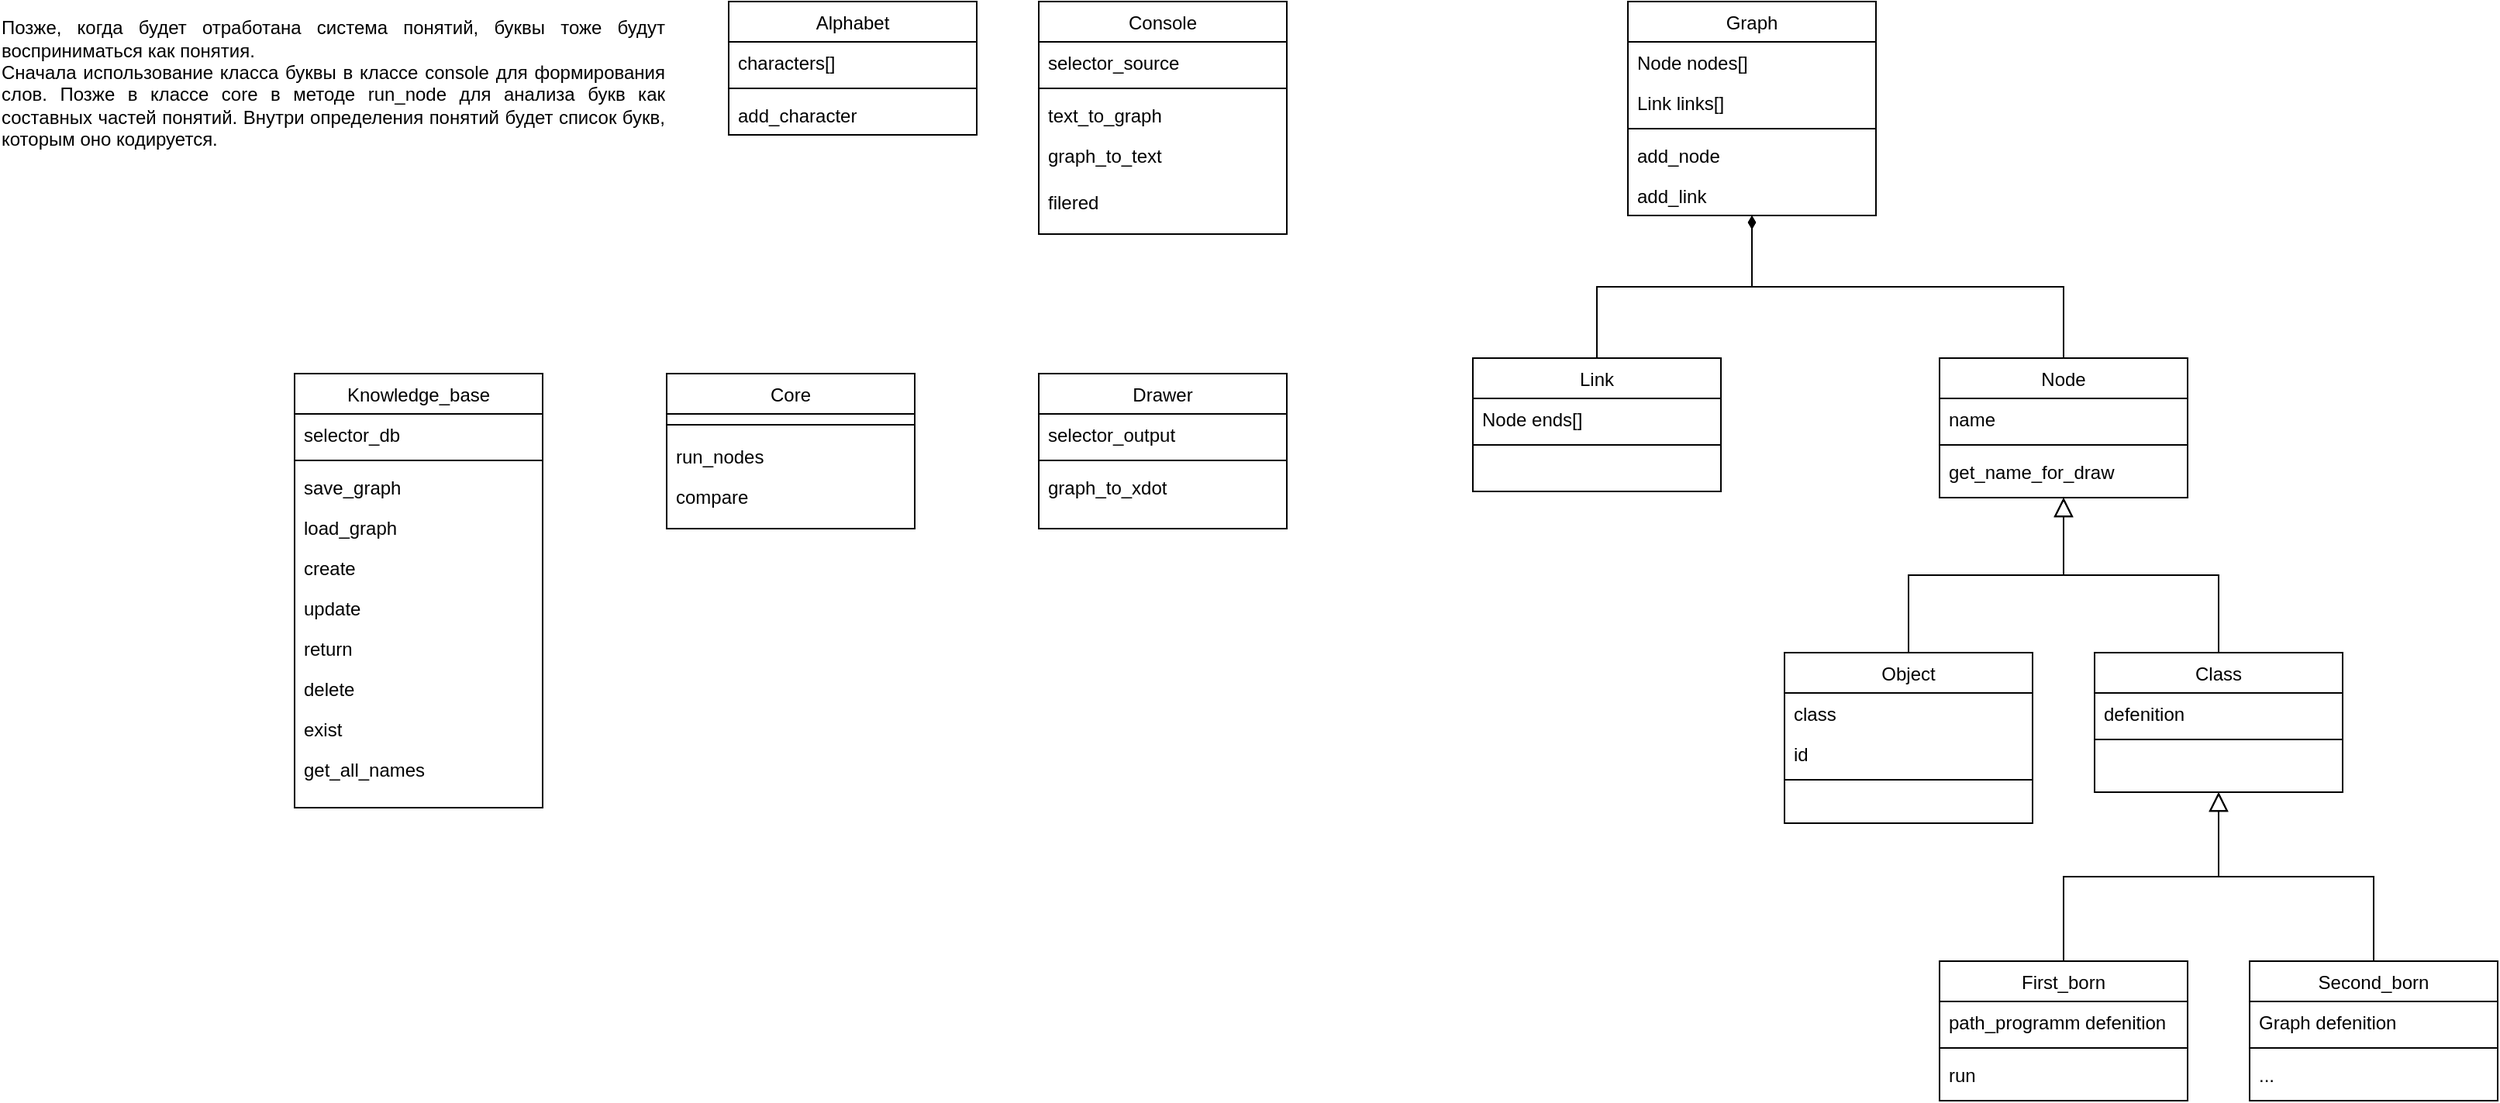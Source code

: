 <mxfile version="23.1.1" type="device">
  <diagram id="C5RBs43oDa-KdzZeNtuy" name="Page-1">
    <mxGraphModel dx="2261" dy="821" grid="1" gridSize="10" guides="1" tooltips="1" connect="1" arrows="1" fold="1" page="1" pageScale="1" pageWidth="827" pageHeight="1169" math="0" shadow="0">
      <root>
        <mxCell id="WIyWlLk6GJQsqaUBKTNV-0" />
        <mxCell id="WIyWlLk6GJQsqaUBKTNV-1" parent="WIyWlLk6GJQsqaUBKTNV-0" />
        <mxCell id="HpWQdqiVwUuw68csxTgn-7" value="Core" style="swimlane;fontStyle=0;align=center;verticalAlign=top;childLayout=stackLayout;horizontal=1;startSize=26;horizontalStack=0;resizeParent=1;resizeLast=0;collapsible=1;marginBottom=0;rounded=0;shadow=0;strokeWidth=1;" parent="WIyWlLk6GJQsqaUBKTNV-1" vertex="1">
          <mxGeometry x="360" y="280" width="160" height="100" as="geometry">
            <mxRectangle x="340" y="380" width="170" height="26" as="alternateBounds" />
          </mxGeometry>
        </mxCell>
        <mxCell id="HpWQdqiVwUuw68csxTgn-9" value="" style="line;html=1;strokeWidth=1;align=left;verticalAlign=middle;spacingTop=-1;spacingLeft=3;spacingRight=3;rotatable=0;labelPosition=right;points=[];portConstraint=eastwest;" parent="HpWQdqiVwUuw68csxTgn-7" vertex="1">
          <mxGeometry y="26" width="160" height="14" as="geometry" />
        </mxCell>
        <mxCell id="HHCs7W3VH8ZlQLv5hti0-10" value="run_nodes" style="text;align=left;verticalAlign=top;spacingLeft=4;spacingRight=4;overflow=hidden;rotatable=0;points=[[0,0.5],[1,0.5]];portConstraint=eastwest;" parent="HpWQdqiVwUuw68csxTgn-7" vertex="1">
          <mxGeometry y="40" width="160" height="26" as="geometry" />
        </mxCell>
        <mxCell id="HHCs7W3VH8ZlQLv5hti0-13" value="compare" style="text;align=left;verticalAlign=top;spacingLeft=4;spacingRight=4;overflow=hidden;rotatable=0;points=[[0,0.5],[1,0.5]];portConstraint=eastwest;" parent="HpWQdqiVwUuw68csxTgn-7" vertex="1">
          <mxGeometry y="66" width="160" height="26" as="geometry" />
        </mxCell>
        <mxCell id="HpWQdqiVwUuw68csxTgn-21" value="Alphabet" style="swimlane;fontStyle=0;align=center;verticalAlign=top;childLayout=stackLayout;horizontal=1;startSize=26;horizontalStack=0;resizeParent=1;resizeLast=0;collapsible=1;marginBottom=0;rounded=0;shadow=0;strokeWidth=1;" parent="WIyWlLk6GJQsqaUBKTNV-1" vertex="1">
          <mxGeometry x="400" y="40" width="160" height="86" as="geometry">
            <mxRectangle x="340" y="380" width="170" height="26" as="alternateBounds" />
          </mxGeometry>
        </mxCell>
        <mxCell id="HpWQdqiVwUuw68csxTgn-22" value="characters[]" style="text;align=left;verticalAlign=top;spacingLeft=4;spacingRight=4;overflow=hidden;rotatable=0;points=[[0,0.5],[1,0.5]];portConstraint=eastwest;" parent="HpWQdqiVwUuw68csxTgn-21" vertex="1">
          <mxGeometry y="26" width="160" height="26" as="geometry" />
        </mxCell>
        <mxCell id="HpWQdqiVwUuw68csxTgn-23" value="" style="line;html=1;strokeWidth=1;align=left;verticalAlign=middle;spacingTop=-1;spacingLeft=3;spacingRight=3;rotatable=0;labelPosition=right;points=[];portConstraint=eastwest;" parent="HpWQdqiVwUuw68csxTgn-21" vertex="1">
          <mxGeometry y="52" width="160" height="8" as="geometry" />
        </mxCell>
        <mxCell id="HpWQdqiVwUuw68csxTgn-24" value="add_character" style="text;align=left;verticalAlign=top;spacingLeft=4;spacingRight=4;overflow=hidden;rotatable=0;points=[[0,0.5],[1,0.5]];portConstraint=eastwest;" parent="HpWQdqiVwUuw68csxTgn-21" vertex="1">
          <mxGeometry y="60" width="160" height="26" as="geometry" />
        </mxCell>
        <mxCell id="HpWQdqiVwUuw68csxTgn-33" value="Drawer" style="swimlane;fontStyle=0;align=center;verticalAlign=top;childLayout=stackLayout;horizontal=1;startSize=26;horizontalStack=0;resizeParent=1;resizeLast=0;collapsible=1;marginBottom=0;rounded=0;shadow=0;strokeWidth=1;" parent="WIyWlLk6GJQsqaUBKTNV-1" vertex="1">
          <mxGeometry x="600" y="280" width="160" height="100" as="geometry">
            <mxRectangle x="340" y="380" width="170" height="26" as="alternateBounds" />
          </mxGeometry>
        </mxCell>
        <mxCell id="FjaXNkzj6DpsU5c5NcDi-9" value="selector_output" style="text;align=left;verticalAlign=top;spacingLeft=4;spacingRight=4;overflow=hidden;rotatable=0;points=[[0,0.5],[1,0.5]];portConstraint=eastwest;" vertex="1" parent="HpWQdqiVwUuw68csxTgn-33">
          <mxGeometry y="26" width="160" height="26" as="geometry" />
        </mxCell>
        <mxCell id="HpWQdqiVwUuw68csxTgn-35" value="" style="line;html=1;strokeWidth=1;align=left;verticalAlign=middle;spacingTop=-1;spacingLeft=3;spacingRight=3;rotatable=0;labelPosition=right;points=[];portConstraint=eastwest;" parent="HpWQdqiVwUuw68csxTgn-33" vertex="1">
          <mxGeometry y="52" width="160" height="8" as="geometry" />
        </mxCell>
        <mxCell id="HHCs7W3VH8ZlQLv5hti0-5" value="graph_to_xdot" style="text;align=left;verticalAlign=top;spacingLeft=4;spacingRight=4;overflow=hidden;rotatable=0;points=[[0,0.5],[1,0.5]];portConstraint=eastwest;" parent="HpWQdqiVwUuw68csxTgn-33" vertex="1">
          <mxGeometry y="60" width="160" height="26" as="geometry" />
        </mxCell>
        <mxCell id="HpWQdqiVwUuw68csxTgn-36" value="Knowledge_base" style="swimlane;fontStyle=0;align=center;verticalAlign=top;childLayout=stackLayout;horizontal=1;startSize=26;horizontalStack=0;resizeParent=1;resizeLast=0;collapsible=1;marginBottom=0;rounded=0;shadow=0;strokeWidth=1;" parent="WIyWlLk6GJQsqaUBKTNV-1" vertex="1">
          <mxGeometry x="120" y="280" width="160" height="280" as="geometry">
            <mxRectangle x="340" y="380" width="170" height="26" as="alternateBounds" />
          </mxGeometry>
        </mxCell>
        <mxCell id="HHCs7W3VH8ZlQLv5hti0-19" value="selector_db" style="text;align=left;verticalAlign=top;spacingLeft=4;spacingRight=4;overflow=hidden;rotatable=0;points=[[0,0.5],[1,0.5]];portConstraint=eastwest;" parent="HpWQdqiVwUuw68csxTgn-36" vertex="1">
          <mxGeometry y="26" width="160" height="26" as="geometry" />
        </mxCell>
        <mxCell id="HpWQdqiVwUuw68csxTgn-38" value="" style="line;html=1;strokeWidth=1;align=left;verticalAlign=middle;spacingTop=-1;spacingLeft=3;spacingRight=3;rotatable=0;labelPosition=right;points=[];portConstraint=eastwest;" parent="HpWQdqiVwUuw68csxTgn-36" vertex="1">
          <mxGeometry y="52" width="160" height="8" as="geometry" />
        </mxCell>
        <mxCell id="FjaXNkzj6DpsU5c5NcDi-6" value="save_graph" style="text;align=left;verticalAlign=top;spacingLeft=4;spacingRight=4;overflow=hidden;rotatable=0;points=[[0,0.5],[1,0.5]];portConstraint=eastwest;" vertex="1" parent="HpWQdqiVwUuw68csxTgn-36">
          <mxGeometry y="60" width="160" height="26" as="geometry" />
        </mxCell>
        <mxCell id="FjaXNkzj6DpsU5c5NcDi-7" value="load_graph" style="text;align=left;verticalAlign=top;spacingLeft=4;spacingRight=4;overflow=hidden;rotatable=0;points=[[0,0.5],[1,0.5]];portConstraint=eastwest;" vertex="1" parent="HpWQdqiVwUuw68csxTgn-36">
          <mxGeometry y="86" width="160" height="26" as="geometry" />
        </mxCell>
        <mxCell id="HHCs7W3VH8ZlQLv5hti0-18" value="create" style="text;align=left;verticalAlign=top;spacingLeft=4;spacingRight=4;overflow=hidden;rotatable=0;points=[[0,0.5],[1,0.5]];portConstraint=eastwest;" parent="HpWQdqiVwUuw68csxTgn-36" vertex="1">
          <mxGeometry y="112" width="160" height="26" as="geometry" />
        </mxCell>
        <mxCell id="HHCs7W3VH8ZlQLv5hti0-21" value="update" style="text;align=left;verticalAlign=top;spacingLeft=4;spacingRight=4;overflow=hidden;rotatable=0;points=[[0,0.5],[1,0.5]];portConstraint=eastwest;" parent="HpWQdqiVwUuw68csxTgn-36" vertex="1">
          <mxGeometry y="138" width="160" height="26" as="geometry" />
        </mxCell>
        <mxCell id="HHCs7W3VH8ZlQLv5hti0-20" value="return" style="text;align=left;verticalAlign=top;spacingLeft=4;spacingRight=4;overflow=hidden;rotatable=0;points=[[0,0.5],[1,0.5]];portConstraint=eastwest;" parent="HpWQdqiVwUuw68csxTgn-36" vertex="1">
          <mxGeometry y="164" width="160" height="26" as="geometry" />
        </mxCell>
        <mxCell id="HHCs7W3VH8ZlQLv5hti0-22" value="delete" style="text;align=left;verticalAlign=top;spacingLeft=4;spacingRight=4;overflow=hidden;rotatable=0;points=[[0,0.5],[1,0.5]];portConstraint=eastwest;" parent="HpWQdqiVwUuw68csxTgn-36" vertex="1">
          <mxGeometry y="190" width="160" height="26" as="geometry" />
        </mxCell>
        <mxCell id="HHCs7W3VH8ZlQLv5hti0-23" value="exist" style="text;align=left;verticalAlign=top;spacingLeft=4;spacingRight=4;overflow=hidden;rotatable=0;points=[[0,0.5],[1,0.5]];portConstraint=eastwest;" parent="HpWQdqiVwUuw68csxTgn-36" vertex="1">
          <mxGeometry y="216" width="160" height="26" as="geometry" />
        </mxCell>
        <mxCell id="HHCs7W3VH8ZlQLv5hti0-24" value="get_all_names" style="text;align=left;verticalAlign=top;spacingLeft=4;spacingRight=4;overflow=hidden;rotatable=0;points=[[0,0.5],[1,0.5]];portConstraint=eastwest;" parent="HpWQdqiVwUuw68csxTgn-36" vertex="1">
          <mxGeometry y="242" width="160" height="38" as="geometry" />
        </mxCell>
        <mxCell id="HHCs7W3VH8ZlQLv5hti0-1" value="Console" style="swimlane;fontStyle=0;align=center;verticalAlign=top;childLayout=stackLayout;horizontal=1;startSize=26;horizontalStack=0;resizeParent=1;resizeLast=0;collapsible=1;marginBottom=0;rounded=0;shadow=0;strokeWidth=1;" parent="WIyWlLk6GJQsqaUBKTNV-1" vertex="1">
          <mxGeometry x="600" y="40" width="160" height="150" as="geometry">
            <mxRectangle x="340" y="380" width="170" height="26" as="alternateBounds" />
          </mxGeometry>
        </mxCell>
        <mxCell id="FjaXNkzj6DpsU5c5NcDi-11" value="selector_source" style="text;align=left;verticalAlign=top;spacingLeft=4;spacingRight=4;overflow=hidden;rotatable=0;points=[[0,0.5],[1,0.5]];portConstraint=eastwest;" vertex="1" parent="HHCs7W3VH8ZlQLv5hti0-1">
          <mxGeometry y="26" width="160" height="26" as="geometry" />
        </mxCell>
        <mxCell id="HHCs7W3VH8ZlQLv5hti0-3" value="" style="line;html=1;strokeWidth=1;align=left;verticalAlign=middle;spacingTop=-1;spacingLeft=3;spacingRight=3;rotatable=0;labelPosition=right;points=[];portConstraint=eastwest;" parent="HHCs7W3VH8ZlQLv5hti0-1" vertex="1">
          <mxGeometry y="52" width="160" height="8" as="geometry" />
        </mxCell>
        <mxCell id="HHCs7W3VH8ZlQLv5hti0-4" value="text_to_graph" style="text;align=left;verticalAlign=top;spacingLeft=4;spacingRight=4;overflow=hidden;rotatable=0;points=[[0,0.5],[1,0.5]];portConstraint=eastwest;" parent="HHCs7W3VH8ZlQLv5hti0-1" vertex="1">
          <mxGeometry y="60" width="160" height="26" as="geometry" />
        </mxCell>
        <mxCell id="HHCs7W3VH8ZlQLv5hti0-7" value="graph_to_text" style="text;align=left;verticalAlign=top;spacingLeft=4;spacingRight=4;overflow=hidden;rotatable=0;points=[[0,0.5],[1,0.5]];portConstraint=eastwest;" parent="HHCs7W3VH8ZlQLv5hti0-1" vertex="1">
          <mxGeometry y="86" width="160" height="30" as="geometry" />
        </mxCell>
        <mxCell id="HHCs7W3VH8ZlQLv5hti0-34" value="filered" style="text;align=left;verticalAlign=top;spacingLeft=4;spacingRight=4;overflow=hidden;rotatable=0;points=[[0,0.5],[1,0.5]];portConstraint=eastwest;" parent="HHCs7W3VH8ZlQLv5hti0-1" vertex="1">
          <mxGeometry y="116" width="160" height="34" as="geometry" />
        </mxCell>
        <mxCell id="HHCs7W3VH8ZlQLv5hti0-37" value="&lt;div style=&quot;text-align: justify;&quot;&gt;&lt;span style=&quot;background-color: initial;&quot;&gt;Позже, когда будет отработана система понятий, буквы тоже будут восприниматься как понятия.&lt;/span&gt;&lt;/div&gt;&lt;span style=&quot;&quot;&gt;&lt;div style=&quot;text-align: justify;&quot;&gt;&lt;span style=&quot;background-color: initial;&quot;&gt;Сначала использование класса буквы в классе console для формирования слов. Позже в классе core в методе run_node для анализа букв как составных частей понятий. Внутри определения понятий будет список букв, которым оно кодируется.&amp;nbsp;&lt;/span&gt;&lt;/div&gt;&lt;div style=&quot;text-align: justify;&quot;&gt;&lt;br&gt;&lt;/div&gt;&lt;/span&gt;" style="text;html=1;strokeColor=none;fillColor=none;align=center;verticalAlign=middle;whiteSpace=wrap;rounded=0;" parent="WIyWlLk6GJQsqaUBKTNV-1" vertex="1">
          <mxGeometry x="-70" y="40" width="430" height="120" as="geometry" />
        </mxCell>
        <mxCell id="FjaXNkzj6DpsU5c5NcDi-4" value="" style="group" vertex="1" connectable="0" parent="WIyWlLk6GJQsqaUBKTNV-1">
          <mxGeometry x="880" y="40" width="661" height="709" as="geometry" />
        </mxCell>
        <mxCell id="HpWQdqiVwUuw68csxTgn-17" value="Graph" style="swimlane;fontStyle=0;align=center;verticalAlign=top;childLayout=stackLayout;horizontal=1;startSize=26;horizontalStack=0;resizeParent=1;resizeLast=0;collapsible=1;marginBottom=0;rounded=0;shadow=0;strokeWidth=1;" parent="FjaXNkzj6DpsU5c5NcDi-4" vertex="1">
          <mxGeometry x="100" width="160" height="138" as="geometry">
            <mxRectangle x="340" y="380" width="170" height="26" as="alternateBounds" />
          </mxGeometry>
        </mxCell>
        <mxCell id="HpWQdqiVwUuw68csxTgn-18" value="Node nodes[]" style="text;align=left;verticalAlign=top;spacingLeft=4;spacingRight=4;overflow=hidden;rotatable=0;points=[[0,0.5],[1,0.5]];portConstraint=eastwest;" parent="HpWQdqiVwUuw68csxTgn-17" vertex="1">
          <mxGeometry y="26" width="160" height="26" as="geometry" />
        </mxCell>
        <mxCell id="HpWQdqiVwUuw68csxTgn-29" value="Link links[]" style="text;align=left;verticalAlign=top;spacingLeft=4;spacingRight=4;overflow=hidden;rotatable=0;points=[[0,0.5],[1,0.5]];portConstraint=eastwest;" parent="HpWQdqiVwUuw68csxTgn-17" vertex="1">
          <mxGeometry y="52" width="160" height="26" as="geometry" />
        </mxCell>
        <mxCell id="HpWQdqiVwUuw68csxTgn-19" value="" style="line;html=1;strokeWidth=1;align=left;verticalAlign=middle;spacingTop=-1;spacingLeft=3;spacingRight=3;rotatable=0;labelPosition=right;points=[];portConstraint=eastwest;" parent="HpWQdqiVwUuw68csxTgn-17" vertex="1">
          <mxGeometry y="78" width="160" height="8" as="geometry" />
        </mxCell>
        <mxCell id="HHCs7W3VH8ZlQLv5hti0-8" value="add_node" style="text;align=left;verticalAlign=top;spacingLeft=4;spacingRight=4;overflow=hidden;rotatable=0;points=[[0,0.5],[1,0.5]];portConstraint=eastwest;" parent="HpWQdqiVwUuw68csxTgn-17" vertex="1">
          <mxGeometry y="86" width="160" height="26" as="geometry" />
        </mxCell>
        <mxCell id="HHCs7W3VH8ZlQLv5hti0-9" value="add_link" style="text;align=left;verticalAlign=top;spacingLeft=4;spacingRight=4;overflow=hidden;rotatable=0;points=[[0,0.5],[1,0.5]];portConstraint=eastwest;" parent="HpWQdqiVwUuw68csxTgn-17" vertex="1">
          <mxGeometry y="112" width="160" height="26" as="geometry" />
        </mxCell>
        <mxCell id="FjaXNkzj6DpsU5c5NcDi-1" style="edgeStyle=orthogonalEdgeStyle;rounded=0;orthogonalLoop=1;jettySize=auto;html=1;exitX=0.5;exitY=0;exitDx=0;exitDy=0;endArrow=diamondThin;endFill=1;" edge="1" parent="FjaXNkzj6DpsU5c5NcDi-4" source="HpWQdqiVwUuw68csxTgn-25" target="HpWQdqiVwUuw68csxTgn-17">
          <mxGeometry relative="1" as="geometry" />
        </mxCell>
        <mxCell id="HpWQdqiVwUuw68csxTgn-25" value="Link" style="swimlane;fontStyle=0;align=center;verticalAlign=top;childLayout=stackLayout;horizontal=1;startSize=26;horizontalStack=0;resizeParent=1;resizeLast=0;collapsible=1;marginBottom=0;rounded=0;shadow=0;strokeWidth=1;" parent="FjaXNkzj6DpsU5c5NcDi-4" vertex="1">
          <mxGeometry y="230" width="160" height="86" as="geometry">
            <mxRectangle x="340" y="380" width="170" height="26" as="alternateBounds" />
          </mxGeometry>
        </mxCell>
        <mxCell id="HpWQdqiVwUuw68csxTgn-26" value="Node ends[]" style="text;align=left;verticalAlign=top;spacingLeft=4;spacingRight=4;overflow=hidden;rotatable=0;points=[[0,0.5],[1,0.5]];portConstraint=eastwest;" parent="HpWQdqiVwUuw68csxTgn-25" vertex="1">
          <mxGeometry y="26" width="160" height="26" as="geometry" />
        </mxCell>
        <mxCell id="HpWQdqiVwUuw68csxTgn-27" value="" style="line;html=1;strokeWidth=1;align=left;verticalAlign=middle;spacingTop=-1;spacingLeft=3;spacingRight=3;rotatable=0;labelPosition=right;points=[];portConstraint=eastwest;" parent="HpWQdqiVwUuw68csxTgn-25" vertex="1">
          <mxGeometry y="52" width="160" height="8" as="geometry" />
        </mxCell>
        <mxCell id="FjaXNkzj6DpsU5c5NcDi-3" value="" style="group" vertex="1" connectable="0" parent="FjaXNkzj6DpsU5c5NcDi-4">
          <mxGeometry x="201" y="230" width="460" height="479" as="geometry" />
        </mxCell>
        <mxCell id="zkfFHV4jXpPFQw0GAbJ--0" value="Node" style="swimlane;fontStyle=0;align=center;verticalAlign=top;childLayout=stackLayout;horizontal=1;startSize=26;horizontalStack=0;resizeParent=1;resizeLast=0;collapsible=1;marginBottom=0;rounded=0;shadow=0;strokeWidth=1;" parent="FjaXNkzj6DpsU5c5NcDi-3" vertex="1">
          <mxGeometry x="100" width="160" height="90" as="geometry">
            <mxRectangle x="230" y="140" width="160" height="26" as="alternateBounds" />
          </mxGeometry>
        </mxCell>
        <mxCell id="zkfFHV4jXpPFQw0GAbJ--1" value="name" style="text;align=left;verticalAlign=top;spacingLeft=4;spacingRight=4;overflow=hidden;rotatable=0;points=[[0,0.5],[1,0.5]];portConstraint=eastwest;" parent="zkfFHV4jXpPFQw0GAbJ--0" vertex="1">
          <mxGeometry y="26" width="160" height="26" as="geometry" />
        </mxCell>
        <mxCell id="zkfFHV4jXpPFQw0GAbJ--4" value="" style="line;html=1;strokeWidth=1;align=left;verticalAlign=middle;spacingTop=-1;spacingLeft=3;spacingRight=3;rotatable=0;labelPosition=right;points=[];portConstraint=eastwest;" parent="zkfFHV4jXpPFQw0GAbJ--0" vertex="1">
          <mxGeometry y="52" width="160" height="8" as="geometry" />
        </mxCell>
        <mxCell id="zkfFHV4jXpPFQw0GAbJ--5" value="get_name_for_draw" style="text;align=left;verticalAlign=top;spacingLeft=4;spacingRight=4;overflow=hidden;rotatable=0;points=[[0,0.5],[1,0.5]];portConstraint=eastwest;" parent="zkfFHV4jXpPFQw0GAbJ--0" vertex="1">
          <mxGeometry y="60" width="160" height="26" as="geometry" />
        </mxCell>
        <mxCell id="zkfFHV4jXpPFQw0GAbJ--6" value="Object" style="swimlane;fontStyle=0;align=center;verticalAlign=top;childLayout=stackLayout;horizontal=1;startSize=26;horizontalStack=0;resizeParent=1;resizeLast=0;collapsible=1;marginBottom=0;rounded=0;shadow=0;strokeWidth=1;" parent="FjaXNkzj6DpsU5c5NcDi-3" vertex="1">
          <mxGeometry y="190" width="160" height="110" as="geometry">
            <mxRectangle x="130" y="380" width="160" height="26" as="alternateBounds" />
          </mxGeometry>
        </mxCell>
        <mxCell id="zkfFHV4jXpPFQw0GAbJ--7" value="class" style="text;align=left;verticalAlign=top;spacingLeft=4;spacingRight=4;overflow=hidden;rotatable=0;points=[[0,0.5],[1,0.5]];portConstraint=eastwest;" parent="zkfFHV4jXpPFQw0GAbJ--6" vertex="1">
          <mxGeometry y="26" width="160" height="26" as="geometry" />
        </mxCell>
        <mxCell id="HpWQdqiVwUuw68csxTgn-6" value="id" style="text;align=left;verticalAlign=top;spacingLeft=4;spacingRight=4;overflow=hidden;rotatable=0;points=[[0,0.5],[1,0.5]];portConstraint=eastwest;" parent="zkfFHV4jXpPFQw0GAbJ--6" vertex="1">
          <mxGeometry y="52" width="160" height="26" as="geometry" />
        </mxCell>
        <mxCell id="zkfFHV4jXpPFQw0GAbJ--9" value="" style="line;html=1;strokeWidth=1;align=left;verticalAlign=middle;spacingTop=-1;spacingLeft=3;spacingRight=3;rotatable=0;labelPosition=right;points=[];portConstraint=eastwest;" parent="zkfFHV4jXpPFQw0GAbJ--6" vertex="1">
          <mxGeometry y="78" width="160" height="8" as="geometry" />
        </mxCell>
        <mxCell id="zkfFHV4jXpPFQw0GAbJ--13" value="Class" style="swimlane;fontStyle=0;align=center;verticalAlign=top;childLayout=stackLayout;horizontal=1;startSize=26;horizontalStack=0;resizeParent=1;resizeLast=0;collapsible=1;marginBottom=0;rounded=0;shadow=0;strokeWidth=1;" parent="FjaXNkzj6DpsU5c5NcDi-3" vertex="1">
          <mxGeometry x="200" y="190" width="160" height="90" as="geometry">
            <mxRectangle x="340" y="380" width="170" height="26" as="alternateBounds" />
          </mxGeometry>
        </mxCell>
        <mxCell id="HpWQdqiVwUuw68csxTgn-16" value="defenition" style="text;align=left;verticalAlign=top;spacingLeft=4;spacingRight=4;overflow=hidden;rotatable=0;points=[[0,0.5],[1,0.5]];portConstraint=eastwest;" parent="zkfFHV4jXpPFQw0GAbJ--13" vertex="1">
          <mxGeometry y="26" width="160" height="26" as="geometry" />
        </mxCell>
        <mxCell id="zkfFHV4jXpPFQw0GAbJ--15" value="" style="line;html=1;strokeWidth=1;align=left;verticalAlign=middle;spacingTop=-1;spacingLeft=3;spacingRight=3;rotatable=0;labelPosition=right;points=[];portConstraint=eastwest;" parent="zkfFHV4jXpPFQw0GAbJ--13" vertex="1">
          <mxGeometry y="52" width="160" height="8" as="geometry" />
        </mxCell>
        <mxCell id="HpWQdqiVwUuw68csxTgn-1" value="" style="endArrow=block;endSize=10;endFill=0;shadow=0;strokeWidth=1;rounded=0;edgeStyle=elbowEdgeStyle;elbow=vertical;entryX=0.5;entryY=1;entryDx=0;entryDy=0;exitX=0.5;exitY=0;exitDx=0;exitDy=0;" parent="FjaXNkzj6DpsU5c5NcDi-3" source="zkfFHV4jXpPFQw0GAbJ--13" target="zkfFHV4jXpPFQw0GAbJ--0" edge="1">
          <mxGeometry width="160" relative="1" as="geometry">
            <mxPoint x="161" y="110" as="sourcePoint" />
            <mxPoint x="311" y="100" as="targetPoint" />
          </mxGeometry>
        </mxCell>
        <mxCell id="HpWQdqiVwUuw68csxTgn-3" value="" style="endArrow=block;endSize=10;endFill=0;shadow=0;strokeWidth=1;rounded=0;edgeStyle=elbowEdgeStyle;elbow=vertical;entryX=0.5;entryY=1;entryDx=0;entryDy=0;exitX=0.5;exitY=0;exitDx=0;exitDy=0;" parent="FjaXNkzj6DpsU5c5NcDi-3" source="zkfFHV4jXpPFQw0GAbJ--6" target="zkfFHV4jXpPFQw0GAbJ--0" edge="1">
          <mxGeometry width="160" relative="1" as="geometry">
            <mxPoint x="10.8" y="192" as="sourcePoint" />
            <mxPoint x="10.8" y="40" as="targetPoint" />
          </mxGeometry>
        </mxCell>
        <mxCell id="HpWQdqiVwUuw68csxTgn-40" value="First_born" style="swimlane;fontStyle=0;align=center;verticalAlign=top;childLayout=stackLayout;horizontal=1;startSize=26;horizontalStack=0;resizeParent=1;resizeLast=0;collapsible=1;marginBottom=0;rounded=0;shadow=0;strokeWidth=1;" parent="FjaXNkzj6DpsU5c5NcDi-3" vertex="1">
          <mxGeometry x="100" y="389" width="160" height="90" as="geometry">
            <mxRectangle x="340" y="380" width="170" height="26" as="alternateBounds" />
          </mxGeometry>
        </mxCell>
        <mxCell id="HpWQdqiVwUuw68csxTgn-39" value="path_programm defenition" style="text;align=left;verticalAlign=top;spacingLeft=4;spacingRight=4;overflow=hidden;rotatable=0;points=[[0,0.5],[1,0.5]];portConstraint=eastwest;" parent="HpWQdqiVwUuw68csxTgn-40" vertex="1">
          <mxGeometry y="26" width="160" height="26" as="geometry" />
        </mxCell>
        <mxCell id="HpWQdqiVwUuw68csxTgn-43" value="" style="line;html=1;strokeWidth=1;align=left;verticalAlign=middle;spacingTop=-1;spacingLeft=3;spacingRight=3;rotatable=0;labelPosition=right;points=[];portConstraint=eastwest;" parent="HpWQdqiVwUuw68csxTgn-40" vertex="1">
          <mxGeometry y="52" width="160" height="8" as="geometry" />
        </mxCell>
        <mxCell id="HHCs7W3VH8ZlQLv5hti0-25" value="run" style="text;align=left;verticalAlign=top;spacingLeft=4;spacingRight=4;overflow=hidden;rotatable=0;points=[[0,0.5],[1,0.5]];portConstraint=eastwest;" parent="HpWQdqiVwUuw68csxTgn-40" vertex="1">
          <mxGeometry y="60" width="160" height="26" as="geometry" />
        </mxCell>
        <mxCell id="HHCs7W3VH8ZlQLv5hti0-26" value="" style="endArrow=block;endSize=10;endFill=0;shadow=0;strokeWidth=1;rounded=0;edgeStyle=elbowEdgeStyle;elbow=vertical;exitX=0.5;exitY=0;exitDx=0;exitDy=0;entryX=0.5;entryY=1;entryDx=0;entryDy=0;" parent="FjaXNkzj6DpsU5c5NcDi-3" source="HpWQdqiVwUuw68csxTgn-40" target="zkfFHV4jXpPFQw0GAbJ--13" edge="1">
          <mxGeometry width="160" relative="1" as="geometry">
            <mxPoint x="276" y="240" as="sourcePoint" />
            <mxPoint x="216" y="360" as="targetPoint" />
          </mxGeometry>
        </mxCell>
        <mxCell id="HHCs7W3VH8ZlQLv5hti0-27" value="Second_born" style="swimlane;fontStyle=0;align=center;verticalAlign=top;childLayout=stackLayout;horizontal=1;startSize=26;horizontalStack=0;resizeParent=1;resizeLast=0;collapsible=1;marginBottom=0;rounded=0;shadow=0;strokeWidth=1;" parent="FjaXNkzj6DpsU5c5NcDi-3" vertex="1">
          <mxGeometry x="300" y="389" width="160" height="90" as="geometry">
            <mxRectangle x="340" y="380" width="170" height="26" as="alternateBounds" />
          </mxGeometry>
        </mxCell>
        <mxCell id="HHCs7W3VH8ZlQLv5hti0-28" value="Graph defenition" style="text;align=left;verticalAlign=top;spacingLeft=4;spacingRight=4;overflow=hidden;rotatable=0;points=[[0,0.5],[1,0.5]];portConstraint=eastwest;" parent="HHCs7W3VH8ZlQLv5hti0-27" vertex="1">
          <mxGeometry y="26" width="160" height="26" as="geometry" />
        </mxCell>
        <mxCell id="HHCs7W3VH8ZlQLv5hti0-29" value="" style="line;html=1;strokeWidth=1;align=left;verticalAlign=middle;spacingTop=-1;spacingLeft=3;spacingRight=3;rotatable=0;labelPosition=right;points=[];portConstraint=eastwest;" parent="HHCs7W3VH8ZlQLv5hti0-27" vertex="1">
          <mxGeometry y="52" width="160" height="8" as="geometry" />
        </mxCell>
        <mxCell id="HHCs7W3VH8ZlQLv5hti0-30" value="..." style="text;align=left;verticalAlign=top;spacingLeft=4;spacingRight=4;overflow=hidden;rotatable=0;points=[[0,0.5],[1,0.5]];portConstraint=eastwest;" parent="HHCs7W3VH8ZlQLv5hti0-27" vertex="1">
          <mxGeometry y="60" width="160" height="26" as="geometry" />
        </mxCell>
        <mxCell id="HHCs7W3VH8ZlQLv5hti0-31" value="" style="endArrow=block;endSize=10;endFill=0;shadow=0;strokeWidth=1;rounded=0;edgeStyle=elbowEdgeStyle;elbow=vertical;exitX=0.5;exitY=0;exitDx=0;exitDy=0;entryX=0.5;entryY=1;entryDx=0;entryDy=0;" parent="FjaXNkzj6DpsU5c5NcDi-3" source="HHCs7W3VH8ZlQLv5hti0-27" target="zkfFHV4jXpPFQw0GAbJ--13" edge="1">
          <mxGeometry width="160" relative="1" as="geometry">
            <mxPoint x="150" y="450" as="sourcePoint" />
            <mxPoint x="386" y="320" as="targetPoint" />
          </mxGeometry>
        </mxCell>
        <mxCell id="FjaXNkzj6DpsU5c5NcDi-2" style="edgeStyle=orthogonalEdgeStyle;rounded=0;orthogonalLoop=1;jettySize=auto;html=1;exitX=0.5;exitY=0;exitDx=0;exitDy=0;endArrow=diamondThin;endFill=1;" edge="1" parent="FjaXNkzj6DpsU5c5NcDi-4" source="zkfFHV4jXpPFQw0GAbJ--0" target="HpWQdqiVwUuw68csxTgn-17">
          <mxGeometry relative="1" as="geometry" />
        </mxCell>
      </root>
    </mxGraphModel>
  </diagram>
</mxfile>
